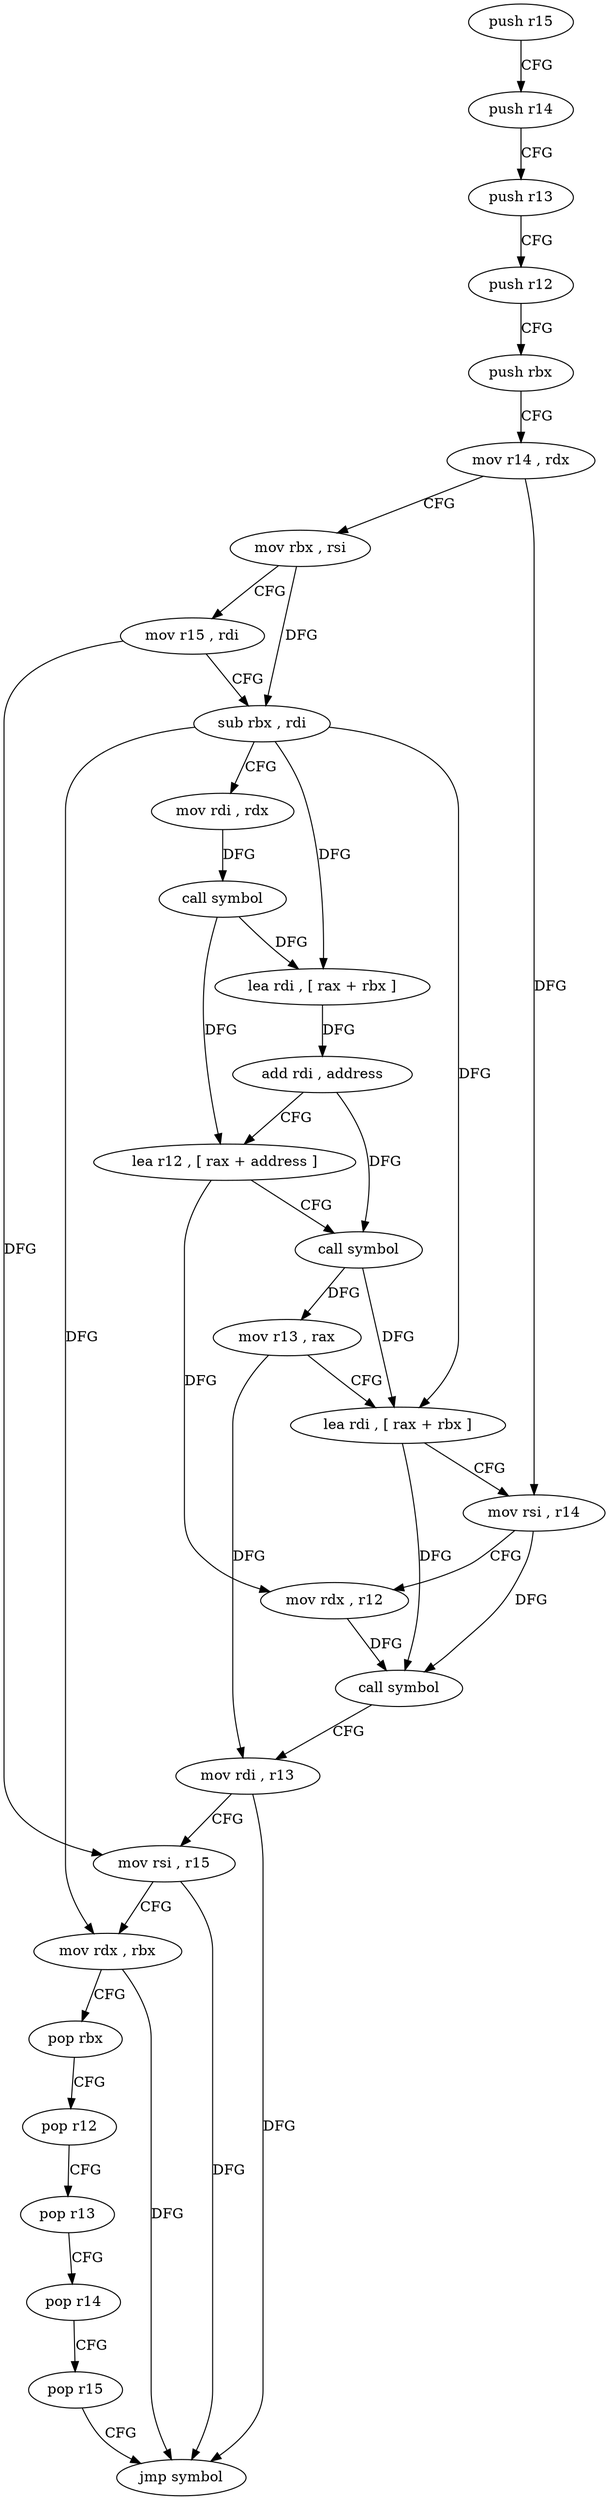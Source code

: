digraph "func" {
"4221824" [label = "push r15" ]
"4221826" [label = "push r14" ]
"4221828" [label = "push r13" ]
"4221830" [label = "push r12" ]
"4221832" [label = "push rbx" ]
"4221833" [label = "mov r14 , rdx" ]
"4221836" [label = "mov rbx , rsi" ]
"4221839" [label = "mov r15 , rdi" ]
"4221842" [label = "sub rbx , rdi" ]
"4221845" [label = "mov rdi , rdx" ]
"4221848" [label = "call symbol" ]
"4221853" [label = "lea rdi , [ rax + rbx ]" ]
"4221857" [label = "add rdi , address" ]
"4221861" [label = "lea r12 , [ rax + address ]" ]
"4221865" [label = "call symbol" ]
"4221870" [label = "mov r13 , rax" ]
"4221873" [label = "lea rdi , [ rax + rbx ]" ]
"4221877" [label = "mov rsi , r14" ]
"4221880" [label = "mov rdx , r12" ]
"4221883" [label = "call symbol" ]
"4221888" [label = "mov rdi , r13" ]
"4221891" [label = "mov rsi , r15" ]
"4221894" [label = "mov rdx , rbx" ]
"4221897" [label = "pop rbx" ]
"4221898" [label = "pop r12" ]
"4221900" [label = "pop r13" ]
"4221902" [label = "pop r14" ]
"4221904" [label = "pop r15" ]
"4221906" [label = "jmp symbol" ]
"4221824" -> "4221826" [ label = "CFG" ]
"4221826" -> "4221828" [ label = "CFG" ]
"4221828" -> "4221830" [ label = "CFG" ]
"4221830" -> "4221832" [ label = "CFG" ]
"4221832" -> "4221833" [ label = "CFG" ]
"4221833" -> "4221836" [ label = "CFG" ]
"4221833" -> "4221877" [ label = "DFG" ]
"4221836" -> "4221839" [ label = "CFG" ]
"4221836" -> "4221842" [ label = "DFG" ]
"4221839" -> "4221842" [ label = "CFG" ]
"4221839" -> "4221891" [ label = "DFG" ]
"4221842" -> "4221845" [ label = "CFG" ]
"4221842" -> "4221853" [ label = "DFG" ]
"4221842" -> "4221873" [ label = "DFG" ]
"4221842" -> "4221894" [ label = "DFG" ]
"4221845" -> "4221848" [ label = "DFG" ]
"4221848" -> "4221853" [ label = "DFG" ]
"4221848" -> "4221861" [ label = "DFG" ]
"4221853" -> "4221857" [ label = "DFG" ]
"4221857" -> "4221861" [ label = "CFG" ]
"4221857" -> "4221865" [ label = "DFG" ]
"4221861" -> "4221865" [ label = "CFG" ]
"4221861" -> "4221880" [ label = "DFG" ]
"4221865" -> "4221870" [ label = "DFG" ]
"4221865" -> "4221873" [ label = "DFG" ]
"4221870" -> "4221873" [ label = "CFG" ]
"4221870" -> "4221888" [ label = "DFG" ]
"4221873" -> "4221877" [ label = "CFG" ]
"4221873" -> "4221883" [ label = "DFG" ]
"4221877" -> "4221880" [ label = "CFG" ]
"4221877" -> "4221883" [ label = "DFG" ]
"4221880" -> "4221883" [ label = "DFG" ]
"4221883" -> "4221888" [ label = "CFG" ]
"4221888" -> "4221891" [ label = "CFG" ]
"4221888" -> "4221906" [ label = "DFG" ]
"4221891" -> "4221894" [ label = "CFG" ]
"4221891" -> "4221906" [ label = "DFG" ]
"4221894" -> "4221897" [ label = "CFG" ]
"4221894" -> "4221906" [ label = "DFG" ]
"4221897" -> "4221898" [ label = "CFG" ]
"4221898" -> "4221900" [ label = "CFG" ]
"4221900" -> "4221902" [ label = "CFG" ]
"4221902" -> "4221904" [ label = "CFG" ]
"4221904" -> "4221906" [ label = "CFG" ]
}
